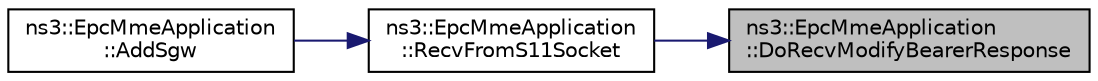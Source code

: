 digraph "ns3::EpcMmeApplication::DoRecvModifyBearerResponse"
{
 // LATEX_PDF_SIZE
  edge [fontname="Helvetica",fontsize="10",labelfontname="Helvetica",labelfontsize="10"];
  node [fontname="Helvetica",fontsize="10",shape=record];
  rankdir="RL";
  Node1 [label="ns3::EpcMmeApplication\l::DoRecvModifyBearerResponse",height=0.2,width=0.4,color="black", fillcolor="grey75", style="filled", fontcolor="black",tooltip="Process GTP-C Modify Bearer Response message."];
  Node1 -> Node2 [dir="back",color="midnightblue",fontsize="10",style="solid",fontname="Helvetica"];
  Node2 [label="ns3::EpcMmeApplication\l::RecvFromS11Socket",height=0.2,width=0.4,color="black", fillcolor="white", style="filled",URL="$classns3_1_1_epc_mme_application.html#afac9f825eb86a8857e3b966918baa5f5",tooltip="Reads the S11 messages from a socket."];
  Node2 -> Node3 [dir="back",color="midnightblue",fontsize="10",style="solid",fontname="Helvetica"];
  Node3 [label="ns3::EpcMmeApplication\l::AddSgw",height=0.2,width=0.4,color="black", fillcolor="white", style="filled",URL="$classns3_1_1_epc_mme_application.html#a1f560233b490b2d6299e28ad80a80f04",tooltip="Add a new SGW to the MME."];
}
